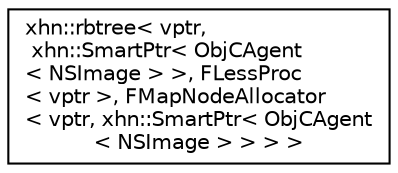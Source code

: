 digraph "Graphical Class Hierarchy"
{
  edge [fontname="Helvetica",fontsize="10",labelfontname="Helvetica",labelfontsize="10"];
  node [fontname="Helvetica",fontsize="10",shape=record];
  rankdir="LR";
  Node1 [label="xhn::rbtree\< vptr,\l xhn::SmartPtr\< ObjCAgent\l\< NSImage \> \>, FLessProc\l\< vptr \>, FMapNodeAllocator\l\< vptr, xhn::SmartPtr\< ObjCAgent\l\< NSImage \> \> \> \>",height=0.2,width=0.4,color="black", fillcolor="white", style="filled",URL="$classxhn_1_1rbtree.html"];
}
